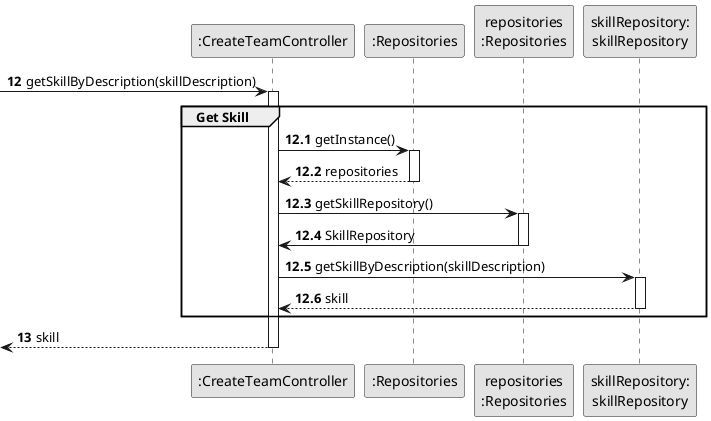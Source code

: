 @startuml
skinparam monochrome true
skinparam packageStyle rectangle
skinparam shadowing false

participant ":CreateTeamController" as CTRL
participant ":Repositories" as RepositorySingleton
participant "repositories\n:Repositories" as PLAT
participant "skillRepository:\nskillRepository" as SkillRepository

autonumber 12
-> CTRL : getSkillByDescription(skillDescription)

autonumber 12.1

activate CTRL
    group Get Skill
        CTRL -> RepositorySingleton : getInstance()
        activate RepositorySingleton

            RepositorySingleton --> CTRL: repositories
        deactivate RepositorySingleton

        CTRL -> PLAT : getSkillRepository()
        activate PLAT

            PLAT -> CTRL : SkillRepository
        deactivate PLAT

        CTRL -> SkillRepository : getSkillByDescription(skillDescription)
        activate SkillRepository

            SkillRepository --> CTRL : skill
        deactivate SkillRepository

    end group

    autonumber 13
    <-- CTRL : skill

deactivate CTRL


@enduml